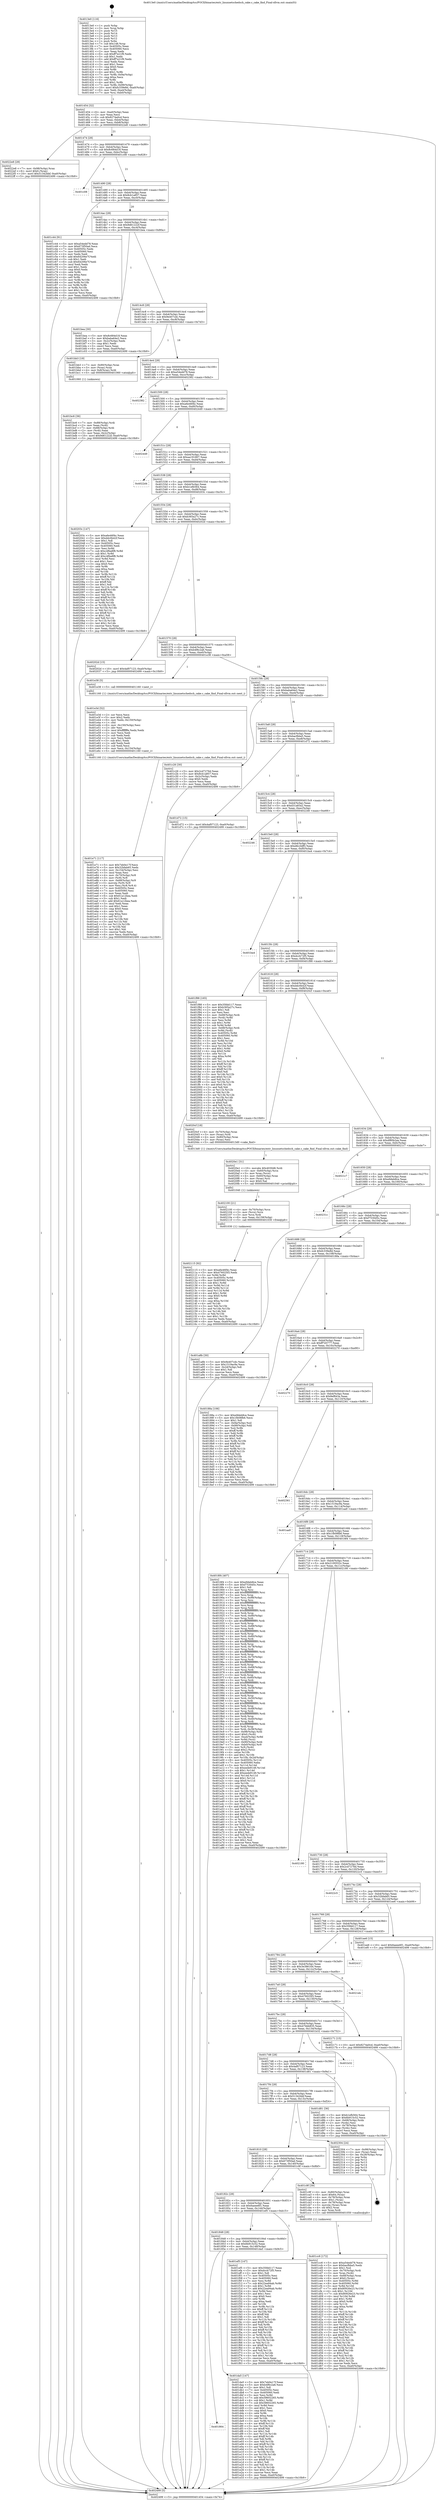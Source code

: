 digraph "0x4013e0" {
  label = "0x4013e0 (/mnt/c/Users/mathe/Desktop/tcc/POCII/binaries/extr_linuxnetschedsch_cake.c_cake_find_Final-ollvm.out::main(0))"
  labelloc = "t"
  node[shape=record]

  Entry [label="",width=0.3,height=0.3,shape=circle,fillcolor=black,style=filled]
  "0x401454" [label="{
     0x401454 [32]\l
     | [instrs]\l
     &nbsp;&nbsp;0x401454 \<+6\>: mov -0xa0(%rbp),%eax\l
     &nbsp;&nbsp;0x40145a \<+2\>: mov %eax,%ecx\l
     &nbsp;&nbsp;0x40145c \<+6\>: sub $0x8274a0cd,%ecx\l
     &nbsp;&nbsp;0x401462 \<+6\>: mov %eax,-0xb4(%rbp)\l
     &nbsp;&nbsp;0x401468 \<+6\>: mov %ecx,-0xb8(%rbp)\l
     &nbsp;&nbsp;0x40146e \<+6\>: je 00000000004022e8 \<main+0xf08\>\l
  }"]
  "0x4022e8" [label="{
     0x4022e8 [28]\l
     | [instrs]\l
     &nbsp;&nbsp;0x4022e8 \<+7\>: mov -0x98(%rbp),%rax\l
     &nbsp;&nbsp;0x4022ef \<+6\>: movl $0x0,(%rax)\l
     &nbsp;&nbsp;0x4022f5 \<+10\>: movl $0x51342bbf,-0xa0(%rbp)\l
     &nbsp;&nbsp;0x4022ff \<+5\>: jmp 0000000000402499 \<main+0x10b9\>\l
  }"]
  "0x401474" [label="{
     0x401474 [28]\l
     | [instrs]\l
     &nbsp;&nbsp;0x401474 \<+5\>: jmp 0000000000401479 \<main+0x99\>\l
     &nbsp;&nbsp;0x401479 \<+6\>: mov -0xb4(%rbp),%eax\l
     &nbsp;&nbsp;0x40147f \<+5\>: sub $0x8c684d18,%eax\l
     &nbsp;&nbsp;0x401484 \<+6\>: mov %eax,-0xbc(%rbp)\l
     &nbsp;&nbsp;0x40148a \<+6\>: je 0000000000401c08 \<main+0x828\>\l
  }"]
  Exit [label="",width=0.3,height=0.3,shape=circle,fillcolor=black,style=filled,peripheries=2]
  "0x401c08" [label="{
     0x401c08\l
  }", style=dashed]
  "0x401490" [label="{
     0x401490 [28]\l
     | [instrs]\l
     &nbsp;&nbsp;0x401490 \<+5\>: jmp 0000000000401495 \<main+0xb5\>\l
     &nbsp;&nbsp;0x401495 \<+6\>: mov -0xb4(%rbp),%eax\l
     &nbsp;&nbsp;0x40149b \<+5\>: sub $0x8cb1a857,%eax\l
     &nbsp;&nbsp;0x4014a0 \<+6\>: mov %eax,-0xc0(%rbp)\l
     &nbsp;&nbsp;0x4014a6 \<+6\>: je 0000000000401c44 \<main+0x864\>\l
  }"]
  "0x402115" [label="{
     0x402115 [92]\l
     | [instrs]\l
     &nbsp;&nbsp;0x402115 \<+5\>: mov $0xa6e46f4c,%eax\l
     &nbsp;&nbsp;0x40211a \<+5\>: mov $0x476025f3,%edx\l
     &nbsp;&nbsp;0x40211f \<+3\>: xor %r8d,%r8d\l
     &nbsp;&nbsp;0x402122 \<+8\>: mov 0x40505c,%r9d\l
     &nbsp;&nbsp;0x40212a \<+8\>: mov 0x405060,%r10d\l
     &nbsp;&nbsp;0x402132 \<+4\>: sub $0x1,%r8d\l
     &nbsp;&nbsp;0x402136 \<+3\>: mov %r9d,%r11d\l
     &nbsp;&nbsp;0x402139 \<+3\>: add %r8d,%r11d\l
     &nbsp;&nbsp;0x40213c \<+4\>: imul %r11d,%r9d\l
     &nbsp;&nbsp;0x402140 \<+4\>: and $0x1,%r9d\l
     &nbsp;&nbsp;0x402144 \<+4\>: cmp $0x0,%r9d\l
     &nbsp;&nbsp;0x402148 \<+3\>: sete %bl\l
     &nbsp;&nbsp;0x40214b \<+4\>: cmp $0xa,%r10d\l
     &nbsp;&nbsp;0x40214f \<+4\>: setl %r14b\l
     &nbsp;&nbsp;0x402153 \<+3\>: mov %bl,%r15b\l
     &nbsp;&nbsp;0x402156 \<+3\>: and %r14b,%r15b\l
     &nbsp;&nbsp;0x402159 \<+3\>: xor %r14b,%bl\l
     &nbsp;&nbsp;0x40215c \<+3\>: or %bl,%r15b\l
     &nbsp;&nbsp;0x40215f \<+4\>: test $0x1,%r15b\l
     &nbsp;&nbsp;0x402163 \<+3\>: cmovne %edx,%eax\l
     &nbsp;&nbsp;0x402166 \<+6\>: mov %eax,-0xa0(%rbp)\l
     &nbsp;&nbsp;0x40216c \<+5\>: jmp 0000000000402499 \<main+0x10b9\>\l
  }"]
  "0x401c44" [label="{
     0x401c44 [91]\l
     | [instrs]\l
     &nbsp;&nbsp;0x401c44 \<+5\>: mov $0xa54edd78,%eax\l
     &nbsp;&nbsp;0x401c49 \<+5\>: mov $0x673f50ad,%ecx\l
     &nbsp;&nbsp;0x401c4e \<+7\>: mov 0x40505c,%edx\l
     &nbsp;&nbsp;0x401c55 \<+7\>: mov 0x405060,%esi\l
     &nbsp;&nbsp;0x401c5c \<+2\>: mov %edx,%edi\l
     &nbsp;&nbsp;0x401c5e \<+6\>: add $0x64206e7f,%edi\l
     &nbsp;&nbsp;0x401c64 \<+3\>: sub $0x1,%edi\l
     &nbsp;&nbsp;0x401c67 \<+6\>: sub $0x64206e7f,%edi\l
     &nbsp;&nbsp;0x401c6d \<+3\>: imul %edi,%edx\l
     &nbsp;&nbsp;0x401c70 \<+3\>: and $0x1,%edx\l
     &nbsp;&nbsp;0x401c73 \<+3\>: cmp $0x0,%edx\l
     &nbsp;&nbsp;0x401c76 \<+4\>: sete %r8b\l
     &nbsp;&nbsp;0x401c7a \<+3\>: cmp $0xa,%esi\l
     &nbsp;&nbsp;0x401c7d \<+4\>: setl %r9b\l
     &nbsp;&nbsp;0x401c81 \<+3\>: mov %r8b,%r10b\l
     &nbsp;&nbsp;0x401c84 \<+3\>: and %r9b,%r10b\l
     &nbsp;&nbsp;0x401c87 \<+3\>: xor %r9b,%r8b\l
     &nbsp;&nbsp;0x401c8a \<+3\>: or %r8b,%r10b\l
     &nbsp;&nbsp;0x401c8d \<+4\>: test $0x1,%r10b\l
     &nbsp;&nbsp;0x401c91 \<+3\>: cmovne %ecx,%eax\l
     &nbsp;&nbsp;0x401c94 \<+6\>: mov %eax,-0xa0(%rbp)\l
     &nbsp;&nbsp;0x401c9a \<+5\>: jmp 0000000000402499 \<main+0x10b9\>\l
  }"]
  "0x4014ac" [label="{
     0x4014ac [28]\l
     | [instrs]\l
     &nbsp;&nbsp;0x4014ac \<+5\>: jmp 00000000004014b1 \<main+0xd1\>\l
     &nbsp;&nbsp;0x4014b1 \<+6\>: mov -0xb4(%rbp),%eax\l
     &nbsp;&nbsp;0x4014b7 \<+5\>: sub $0x9d61222f,%eax\l
     &nbsp;&nbsp;0x4014bc \<+6\>: mov %eax,-0xc4(%rbp)\l
     &nbsp;&nbsp;0x4014c2 \<+6\>: je 0000000000401bea \<main+0x80a\>\l
  }"]
  "0x402100" [label="{
     0x402100 [21]\l
     | [instrs]\l
     &nbsp;&nbsp;0x402100 \<+4\>: mov -0x70(%rbp),%rcx\l
     &nbsp;&nbsp;0x402104 \<+3\>: mov (%rcx),%rcx\l
     &nbsp;&nbsp;0x402107 \<+3\>: mov %rcx,%rdi\l
     &nbsp;&nbsp;0x40210a \<+6\>: mov %eax,-0x158(%rbp)\l
     &nbsp;&nbsp;0x402110 \<+5\>: call 0000000000401030 \<free@plt\>\l
     | [calls]\l
     &nbsp;&nbsp;0x401030 \{1\} (unknown)\l
  }"]
  "0x401bea" [label="{
     0x401bea [30]\l
     | [instrs]\l
     &nbsp;&nbsp;0x401bea \<+5\>: mov $0x8c684d18,%eax\l
     &nbsp;&nbsp;0x401bef \<+5\>: mov $0xbaba64e2,%ecx\l
     &nbsp;&nbsp;0x401bf4 \<+3\>: mov -0x2c(%rbp),%edx\l
     &nbsp;&nbsp;0x401bf7 \<+3\>: cmp $0x1,%edx\l
     &nbsp;&nbsp;0x401bfa \<+3\>: cmovl %ecx,%eax\l
     &nbsp;&nbsp;0x401bfd \<+6\>: mov %eax,-0xa0(%rbp)\l
     &nbsp;&nbsp;0x401c03 \<+5\>: jmp 0000000000402499 \<main+0x10b9\>\l
  }"]
  "0x4014c8" [label="{
     0x4014c8 [28]\l
     | [instrs]\l
     &nbsp;&nbsp;0x4014c8 \<+5\>: jmp 00000000004014cd \<main+0xed\>\l
     &nbsp;&nbsp;0x4014cd \<+6\>: mov -0xb4(%rbp),%eax\l
     &nbsp;&nbsp;0x4014d3 \<+5\>: sub $0x9e407cdc,%eax\l
     &nbsp;&nbsp;0x4014d8 \<+6\>: mov %eax,-0xc8(%rbp)\l
     &nbsp;&nbsp;0x4014de \<+6\>: je 0000000000401bb3 \<main+0x7d3\>\l
  }"]
  "0x4020e1" [label="{
     0x4020e1 [31]\l
     | [instrs]\l
     &nbsp;&nbsp;0x4020e1 \<+10\>: movabs $0x4030d6,%rdi\l
     &nbsp;&nbsp;0x4020eb \<+4\>: mov -0x60(%rbp),%rcx\l
     &nbsp;&nbsp;0x4020ef \<+3\>: mov %rax,(%rcx)\l
     &nbsp;&nbsp;0x4020f2 \<+4\>: mov -0x60(%rbp),%rax\l
     &nbsp;&nbsp;0x4020f6 \<+3\>: mov (%rax),%rsi\l
     &nbsp;&nbsp;0x4020f9 \<+2\>: mov $0x0,%al\l
     &nbsp;&nbsp;0x4020fb \<+5\>: call 0000000000401040 \<printf@plt\>\l
     | [calls]\l
     &nbsp;&nbsp;0x401040 \{1\} (unknown)\l
  }"]
  "0x401bb3" [label="{
     0x401bb3 [19]\l
     | [instrs]\l
     &nbsp;&nbsp;0x401bb3 \<+7\>: mov -0x90(%rbp),%rax\l
     &nbsp;&nbsp;0x401bba \<+3\>: mov (%rax),%rax\l
     &nbsp;&nbsp;0x401bbd \<+4\>: mov 0x8(%rax),%rdi\l
     &nbsp;&nbsp;0x401bc1 \<+5\>: call 0000000000401060 \<atoi@plt\>\l
     | [calls]\l
     &nbsp;&nbsp;0x401060 \{1\} (unknown)\l
  }"]
  "0x4014e4" [label="{
     0x4014e4 [28]\l
     | [instrs]\l
     &nbsp;&nbsp;0x4014e4 \<+5\>: jmp 00000000004014e9 \<main+0x109\>\l
     &nbsp;&nbsp;0x4014e9 \<+6\>: mov -0xb4(%rbp),%eax\l
     &nbsp;&nbsp;0x4014ef \<+5\>: sub $0xa54edd78,%eax\l
     &nbsp;&nbsp;0x4014f4 \<+6\>: mov %eax,-0xcc(%rbp)\l
     &nbsp;&nbsp;0x4014fa \<+6\>: je 0000000000402382 \<main+0xfa2\>\l
  }"]
  "0x401e71" [label="{
     0x401e71 [117]\l
     | [instrs]\l
     &nbsp;&nbsp;0x401e71 \<+5\>: mov $0x7eb0e17f,%ecx\l
     &nbsp;&nbsp;0x401e76 \<+5\>: mov $0x32bfab65,%edx\l
     &nbsp;&nbsp;0x401e7b \<+6\>: mov -0x154(%rbp),%esi\l
     &nbsp;&nbsp;0x401e81 \<+3\>: imul %eax,%esi\l
     &nbsp;&nbsp;0x401e84 \<+4\>: mov -0x70(%rbp),%r8\l
     &nbsp;&nbsp;0x401e88 \<+3\>: mov (%r8),%r8\l
     &nbsp;&nbsp;0x401e8b \<+4\>: mov -0x68(%rbp),%r9\l
     &nbsp;&nbsp;0x401e8f \<+3\>: movslq (%r9),%r9\l
     &nbsp;&nbsp;0x401e92 \<+4\>: mov %esi,(%r8,%r9,4)\l
     &nbsp;&nbsp;0x401e96 \<+7\>: mov 0x40505c,%eax\l
     &nbsp;&nbsp;0x401e9d \<+7\>: mov 0x405060,%esi\l
     &nbsp;&nbsp;0x401ea4 \<+2\>: mov %eax,%edi\l
     &nbsp;&nbsp;0x401ea6 \<+6\>: sub $0x61a12bea,%edi\l
     &nbsp;&nbsp;0x401eac \<+3\>: sub $0x1,%edi\l
     &nbsp;&nbsp;0x401eaf \<+6\>: add $0x61a12bea,%edi\l
     &nbsp;&nbsp;0x401eb5 \<+3\>: imul %edi,%eax\l
     &nbsp;&nbsp;0x401eb8 \<+3\>: and $0x1,%eax\l
     &nbsp;&nbsp;0x401ebb \<+3\>: cmp $0x0,%eax\l
     &nbsp;&nbsp;0x401ebe \<+4\>: sete %r10b\l
     &nbsp;&nbsp;0x401ec2 \<+3\>: cmp $0xa,%esi\l
     &nbsp;&nbsp;0x401ec5 \<+4\>: setl %r11b\l
     &nbsp;&nbsp;0x401ec9 \<+3\>: mov %r10b,%bl\l
     &nbsp;&nbsp;0x401ecc \<+3\>: and %r11b,%bl\l
     &nbsp;&nbsp;0x401ecf \<+3\>: xor %r11b,%r10b\l
     &nbsp;&nbsp;0x401ed2 \<+3\>: or %r10b,%bl\l
     &nbsp;&nbsp;0x401ed5 \<+3\>: test $0x1,%bl\l
     &nbsp;&nbsp;0x401ed8 \<+3\>: cmovne %edx,%ecx\l
     &nbsp;&nbsp;0x401edb \<+6\>: mov %ecx,-0xa0(%rbp)\l
     &nbsp;&nbsp;0x401ee1 \<+5\>: jmp 0000000000402499 \<main+0x10b9\>\l
  }"]
  "0x402382" [label="{
     0x402382\l
  }", style=dashed]
  "0x401500" [label="{
     0x401500 [28]\l
     | [instrs]\l
     &nbsp;&nbsp;0x401500 \<+5\>: jmp 0000000000401505 \<main+0x125\>\l
     &nbsp;&nbsp;0x401505 \<+6\>: mov -0xb4(%rbp),%eax\l
     &nbsp;&nbsp;0x40150b \<+5\>: sub $0xa6e46f4c,%eax\l
     &nbsp;&nbsp;0x401510 \<+6\>: mov %eax,-0xd0(%rbp)\l
     &nbsp;&nbsp;0x401516 \<+6\>: je 0000000000402449 \<main+0x1069\>\l
  }"]
  "0x401e3d" [label="{
     0x401e3d [52]\l
     | [instrs]\l
     &nbsp;&nbsp;0x401e3d \<+2\>: xor %ecx,%ecx\l
     &nbsp;&nbsp;0x401e3f \<+5\>: mov $0x2,%edx\l
     &nbsp;&nbsp;0x401e44 \<+6\>: mov %edx,-0x150(%rbp)\l
     &nbsp;&nbsp;0x401e4a \<+1\>: cltd\l
     &nbsp;&nbsp;0x401e4b \<+6\>: mov -0x150(%rbp),%esi\l
     &nbsp;&nbsp;0x401e51 \<+2\>: idiv %esi\l
     &nbsp;&nbsp;0x401e53 \<+6\>: imul $0xfffffffe,%edx,%edx\l
     &nbsp;&nbsp;0x401e59 \<+2\>: mov %ecx,%edi\l
     &nbsp;&nbsp;0x401e5b \<+2\>: sub %edx,%edi\l
     &nbsp;&nbsp;0x401e5d \<+2\>: mov %ecx,%edx\l
     &nbsp;&nbsp;0x401e5f \<+3\>: sub $0x1,%edx\l
     &nbsp;&nbsp;0x401e62 \<+2\>: add %edx,%edi\l
     &nbsp;&nbsp;0x401e64 \<+2\>: sub %edi,%ecx\l
     &nbsp;&nbsp;0x401e66 \<+6\>: mov %ecx,-0x154(%rbp)\l
     &nbsp;&nbsp;0x401e6c \<+5\>: call 0000000000401160 \<next_i\>\l
     | [calls]\l
     &nbsp;&nbsp;0x401160 \{1\} (/mnt/c/Users/mathe/Desktop/tcc/POCII/binaries/extr_linuxnetschedsch_cake.c_cake_find_Final-ollvm.out::next_i)\l
  }"]
  "0x402449" [label="{
     0x402449\l
  }", style=dashed]
  "0x40151c" [label="{
     0x40151c [28]\l
     | [instrs]\l
     &nbsp;&nbsp;0x40151c \<+5\>: jmp 0000000000401521 \<main+0x141\>\l
     &nbsp;&nbsp;0x401521 \<+6\>: mov -0xb4(%rbp),%eax\l
     &nbsp;&nbsp;0x401527 \<+5\>: sub $0xaa191807,%eax\l
     &nbsp;&nbsp;0x40152c \<+6\>: mov %eax,-0xd4(%rbp)\l
     &nbsp;&nbsp;0x401532 \<+6\>: je 00000000004022d4 \<main+0xef4\>\l
  }"]
  "0x401864" [label="{
     0x401864\l
  }", style=dashed]
  "0x4022d4" [label="{
     0x4022d4\l
  }", style=dashed]
  "0x401538" [label="{
     0x401538 [28]\l
     | [instrs]\l
     &nbsp;&nbsp;0x401538 \<+5\>: jmp 000000000040153d \<main+0x15d\>\l
     &nbsp;&nbsp;0x40153d \<+6\>: mov -0xb4(%rbp),%eax\l
     &nbsp;&nbsp;0x401543 \<+5\>: sub $0xb1efb564,%eax\l
     &nbsp;&nbsp;0x401548 \<+6\>: mov %eax,-0xd8(%rbp)\l
     &nbsp;&nbsp;0x40154e \<+6\>: je 000000000040203c \<main+0xc5c\>\l
  }"]
  "0x401da5" [label="{
     0x401da5 [147]\l
     | [instrs]\l
     &nbsp;&nbsp;0x401da5 \<+5\>: mov $0x7eb0e17f,%eax\l
     &nbsp;&nbsp;0x401daa \<+5\>: mov $0xb4f6c2a6,%ecx\l
     &nbsp;&nbsp;0x401daf \<+2\>: mov $0x1,%dl\l
     &nbsp;&nbsp;0x401db1 \<+7\>: mov 0x40505c,%esi\l
     &nbsp;&nbsp;0x401db8 \<+7\>: mov 0x405060,%edi\l
     &nbsp;&nbsp;0x401dbf \<+3\>: mov %esi,%r8d\l
     &nbsp;&nbsp;0x401dc2 \<+7\>: add $0x58602265,%r8d\l
     &nbsp;&nbsp;0x401dc9 \<+4\>: sub $0x1,%r8d\l
     &nbsp;&nbsp;0x401dcd \<+7\>: sub $0x58602265,%r8d\l
     &nbsp;&nbsp;0x401dd4 \<+4\>: imul %r8d,%esi\l
     &nbsp;&nbsp;0x401dd8 \<+3\>: and $0x1,%esi\l
     &nbsp;&nbsp;0x401ddb \<+3\>: cmp $0x0,%esi\l
     &nbsp;&nbsp;0x401dde \<+4\>: sete %r9b\l
     &nbsp;&nbsp;0x401de2 \<+3\>: cmp $0xa,%edi\l
     &nbsp;&nbsp;0x401de5 \<+4\>: setl %r10b\l
     &nbsp;&nbsp;0x401de9 \<+3\>: mov %r9b,%r11b\l
     &nbsp;&nbsp;0x401dec \<+4\>: xor $0xff,%r11b\l
     &nbsp;&nbsp;0x401df0 \<+3\>: mov %r10b,%bl\l
     &nbsp;&nbsp;0x401df3 \<+3\>: xor $0xff,%bl\l
     &nbsp;&nbsp;0x401df6 \<+3\>: xor $0x1,%dl\l
     &nbsp;&nbsp;0x401df9 \<+3\>: mov %r11b,%r14b\l
     &nbsp;&nbsp;0x401dfc \<+4\>: and $0xff,%r14b\l
     &nbsp;&nbsp;0x401e00 \<+3\>: and %dl,%r9b\l
     &nbsp;&nbsp;0x401e03 \<+3\>: mov %bl,%r15b\l
     &nbsp;&nbsp;0x401e06 \<+4\>: and $0xff,%r15b\l
     &nbsp;&nbsp;0x401e0a \<+3\>: and %dl,%r10b\l
     &nbsp;&nbsp;0x401e0d \<+3\>: or %r9b,%r14b\l
     &nbsp;&nbsp;0x401e10 \<+3\>: or %r10b,%r15b\l
     &nbsp;&nbsp;0x401e13 \<+3\>: xor %r15b,%r14b\l
     &nbsp;&nbsp;0x401e16 \<+3\>: or %bl,%r11b\l
     &nbsp;&nbsp;0x401e19 \<+4\>: xor $0xff,%r11b\l
     &nbsp;&nbsp;0x401e1d \<+3\>: or $0x1,%dl\l
     &nbsp;&nbsp;0x401e20 \<+3\>: and %dl,%r11b\l
     &nbsp;&nbsp;0x401e23 \<+3\>: or %r11b,%r14b\l
     &nbsp;&nbsp;0x401e26 \<+4\>: test $0x1,%r14b\l
     &nbsp;&nbsp;0x401e2a \<+3\>: cmovne %ecx,%eax\l
     &nbsp;&nbsp;0x401e2d \<+6\>: mov %eax,-0xa0(%rbp)\l
     &nbsp;&nbsp;0x401e33 \<+5\>: jmp 0000000000402499 \<main+0x10b9\>\l
  }"]
  "0x40203c" [label="{
     0x40203c [147]\l
     | [instrs]\l
     &nbsp;&nbsp;0x40203c \<+5\>: mov $0xa6e46f4c,%eax\l
     &nbsp;&nbsp;0x402041 \<+5\>: mov $0xddc0b42f,%ecx\l
     &nbsp;&nbsp;0x402046 \<+2\>: mov $0x1,%dl\l
     &nbsp;&nbsp;0x402048 \<+7\>: mov 0x40505c,%esi\l
     &nbsp;&nbsp;0x40204f \<+7\>: mov 0x405060,%edi\l
     &nbsp;&nbsp;0x402056 \<+3\>: mov %esi,%r8d\l
     &nbsp;&nbsp;0x402059 \<+7\>: sub $0xc4fba8f8,%r8d\l
     &nbsp;&nbsp;0x402060 \<+4\>: sub $0x1,%r8d\l
     &nbsp;&nbsp;0x402064 \<+7\>: add $0xc4fba8f8,%r8d\l
     &nbsp;&nbsp;0x40206b \<+4\>: imul %r8d,%esi\l
     &nbsp;&nbsp;0x40206f \<+3\>: and $0x1,%esi\l
     &nbsp;&nbsp;0x402072 \<+3\>: cmp $0x0,%esi\l
     &nbsp;&nbsp;0x402075 \<+4\>: sete %r9b\l
     &nbsp;&nbsp;0x402079 \<+3\>: cmp $0xa,%edi\l
     &nbsp;&nbsp;0x40207c \<+4\>: setl %r10b\l
     &nbsp;&nbsp;0x402080 \<+3\>: mov %r9b,%r11b\l
     &nbsp;&nbsp;0x402083 \<+4\>: xor $0xff,%r11b\l
     &nbsp;&nbsp;0x402087 \<+3\>: mov %r10b,%bl\l
     &nbsp;&nbsp;0x40208a \<+3\>: xor $0xff,%bl\l
     &nbsp;&nbsp;0x40208d \<+3\>: xor $0x1,%dl\l
     &nbsp;&nbsp;0x402090 \<+3\>: mov %r11b,%r14b\l
     &nbsp;&nbsp;0x402093 \<+4\>: and $0xff,%r14b\l
     &nbsp;&nbsp;0x402097 \<+3\>: and %dl,%r9b\l
     &nbsp;&nbsp;0x40209a \<+3\>: mov %bl,%r15b\l
     &nbsp;&nbsp;0x40209d \<+4\>: and $0xff,%r15b\l
     &nbsp;&nbsp;0x4020a1 \<+3\>: and %dl,%r10b\l
     &nbsp;&nbsp;0x4020a4 \<+3\>: or %r9b,%r14b\l
     &nbsp;&nbsp;0x4020a7 \<+3\>: or %r10b,%r15b\l
     &nbsp;&nbsp;0x4020aa \<+3\>: xor %r15b,%r14b\l
     &nbsp;&nbsp;0x4020ad \<+3\>: or %bl,%r11b\l
     &nbsp;&nbsp;0x4020b0 \<+4\>: xor $0xff,%r11b\l
     &nbsp;&nbsp;0x4020b4 \<+3\>: or $0x1,%dl\l
     &nbsp;&nbsp;0x4020b7 \<+3\>: and %dl,%r11b\l
     &nbsp;&nbsp;0x4020ba \<+3\>: or %r11b,%r14b\l
     &nbsp;&nbsp;0x4020bd \<+4\>: test $0x1,%r14b\l
     &nbsp;&nbsp;0x4020c1 \<+3\>: cmovne %ecx,%eax\l
     &nbsp;&nbsp;0x4020c4 \<+6\>: mov %eax,-0xa0(%rbp)\l
     &nbsp;&nbsp;0x4020ca \<+5\>: jmp 0000000000402499 \<main+0x10b9\>\l
  }"]
  "0x401554" [label="{
     0x401554 [28]\l
     | [instrs]\l
     &nbsp;&nbsp;0x401554 \<+5\>: jmp 0000000000401559 \<main+0x179\>\l
     &nbsp;&nbsp;0x401559 \<+6\>: mov -0xb4(%rbp),%eax\l
     &nbsp;&nbsp;0x40155f \<+5\>: sub $0xb365a27c,%eax\l
     &nbsp;&nbsp;0x401564 \<+6\>: mov %eax,-0xdc(%rbp)\l
     &nbsp;&nbsp;0x40156a \<+6\>: je 000000000040202d \<main+0xc4d\>\l
  }"]
  "0x401848" [label="{
     0x401848 [28]\l
     | [instrs]\l
     &nbsp;&nbsp;0x401848 \<+5\>: jmp 000000000040184d \<main+0x46d\>\l
     &nbsp;&nbsp;0x40184d \<+6\>: mov -0xb4(%rbp),%eax\l
     &nbsp;&nbsp;0x401853 \<+5\>: sub $0x6b915c52,%eax\l
     &nbsp;&nbsp;0x401858 \<+6\>: mov %eax,-0x148(%rbp)\l
     &nbsp;&nbsp;0x40185e \<+6\>: je 0000000000401da5 \<main+0x9c5\>\l
  }"]
  "0x40202d" [label="{
     0x40202d [15]\l
     | [instrs]\l
     &nbsp;&nbsp;0x40202d \<+10\>: movl $0x4af07123,-0xa0(%rbp)\l
     &nbsp;&nbsp;0x402037 \<+5\>: jmp 0000000000402499 \<main+0x10b9\>\l
  }"]
  "0x401570" [label="{
     0x401570 [28]\l
     | [instrs]\l
     &nbsp;&nbsp;0x401570 \<+5\>: jmp 0000000000401575 \<main+0x195\>\l
     &nbsp;&nbsp;0x401575 \<+6\>: mov -0xb4(%rbp),%eax\l
     &nbsp;&nbsp;0x40157b \<+5\>: sub $0xb4f6c2a6,%eax\l
     &nbsp;&nbsp;0x401580 \<+6\>: mov %eax,-0xe0(%rbp)\l
     &nbsp;&nbsp;0x401586 \<+6\>: je 0000000000401e38 \<main+0xa58\>\l
  }"]
  "0x401ef5" [label="{
     0x401ef5 [147]\l
     | [instrs]\l
     &nbsp;&nbsp;0x401ef5 \<+5\>: mov $0x35fdd117,%eax\l
     &nbsp;&nbsp;0x401efa \<+5\>: mov $0xdccb72f5,%ecx\l
     &nbsp;&nbsp;0x401eff \<+2\>: mov $0x1,%dl\l
     &nbsp;&nbsp;0x401f01 \<+7\>: mov 0x40505c,%esi\l
     &nbsp;&nbsp;0x401f08 \<+7\>: mov 0x405060,%edi\l
     &nbsp;&nbsp;0x401f0f \<+3\>: mov %esi,%r8d\l
     &nbsp;&nbsp;0x401f12 \<+7\>: sub $0x22ea94ab,%r8d\l
     &nbsp;&nbsp;0x401f19 \<+4\>: sub $0x1,%r8d\l
     &nbsp;&nbsp;0x401f1d \<+7\>: add $0x22ea94ab,%r8d\l
     &nbsp;&nbsp;0x401f24 \<+4\>: imul %r8d,%esi\l
     &nbsp;&nbsp;0x401f28 \<+3\>: and $0x1,%esi\l
     &nbsp;&nbsp;0x401f2b \<+3\>: cmp $0x0,%esi\l
     &nbsp;&nbsp;0x401f2e \<+4\>: sete %r9b\l
     &nbsp;&nbsp;0x401f32 \<+3\>: cmp $0xa,%edi\l
     &nbsp;&nbsp;0x401f35 \<+4\>: setl %r10b\l
     &nbsp;&nbsp;0x401f39 \<+3\>: mov %r9b,%r11b\l
     &nbsp;&nbsp;0x401f3c \<+4\>: xor $0xff,%r11b\l
     &nbsp;&nbsp;0x401f40 \<+3\>: mov %r10b,%bl\l
     &nbsp;&nbsp;0x401f43 \<+3\>: xor $0xff,%bl\l
     &nbsp;&nbsp;0x401f46 \<+3\>: xor $0x1,%dl\l
     &nbsp;&nbsp;0x401f49 \<+3\>: mov %r11b,%r14b\l
     &nbsp;&nbsp;0x401f4c \<+4\>: and $0xff,%r14b\l
     &nbsp;&nbsp;0x401f50 \<+3\>: and %dl,%r9b\l
     &nbsp;&nbsp;0x401f53 \<+3\>: mov %bl,%r15b\l
     &nbsp;&nbsp;0x401f56 \<+4\>: and $0xff,%r15b\l
     &nbsp;&nbsp;0x401f5a \<+3\>: and %dl,%r10b\l
     &nbsp;&nbsp;0x401f5d \<+3\>: or %r9b,%r14b\l
     &nbsp;&nbsp;0x401f60 \<+3\>: or %r10b,%r15b\l
     &nbsp;&nbsp;0x401f63 \<+3\>: xor %r15b,%r14b\l
     &nbsp;&nbsp;0x401f66 \<+3\>: or %bl,%r11b\l
     &nbsp;&nbsp;0x401f69 \<+4\>: xor $0xff,%r11b\l
     &nbsp;&nbsp;0x401f6d \<+3\>: or $0x1,%dl\l
     &nbsp;&nbsp;0x401f70 \<+3\>: and %dl,%r11b\l
     &nbsp;&nbsp;0x401f73 \<+3\>: or %r11b,%r14b\l
     &nbsp;&nbsp;0x401f76 \<+4\>: test $0x1,%r14b\l
     &nbsp;&nbsp;0x401f7a \<+3\>: cmovne %ecx,%eax\l
     &nbsp;&nbsp;0x401f7d \<+6\>: mov %eax,-0xa0(%rbp)\l
     &nbsp;&nbsp;0x401f83 \<+5\>: jmp 0000000000402499 \<main+0x10b9\>\l
  }"]
  "0x401e38" [label="{
     0x401e38 [5]\l
     | [instrs]\l
     &nbsp;&nbsp;0x401e38 \<+5\>: call 0000000000401160 \<next_i\>\l
     | [calls]\l
     &nbsp;&nbsp;0x401160 \{1\} (/mnt/c/Users/mathe/Desktop/tcc/POCII/binaries/extr_linuxnetschedsch_cake.c_cake_find_Final-ollvm.out::next_i)\l
  }"]
  "0x40158c" [label="{
     0x40158c [28]\l
     | [instrs]\l
     &nbsp;&nbsp;0x40158c \<+5\>: jmp 0000000000401591 \<main+0x1b1\>\l
     &nbsp;&nbsp;0x401591 \<+6\>: mov -0xb4(%rbp),%eax\l
     &nbsp;&nbsp;0x401597 \<+5\>: sub $0xbaba64e2,%eax\l
     &nbsp;&nbsp;0x40159c \<+6\>: mov %eax,-0xe4(%rbp)\l
     &nbsp;&nbsp;0x4015a2 \<+6\>: je 0000000000401c26 \<main+0x846\>\l
  }"]
  "0x401cc6" [label="{
     0x401cc6 [172]\l
     | [instrs]\l
     &nbsp;&nbsp;0x401cc6 \<+5\>: mov $0xa54edd78,%ecx\l
     &nbsp;&nbsp;0x401ccb \<+5\>: mov $0xbacfbba5,%edx\l
     &nbsp;&nbsp;0x401cd0 \<+3\>: mov $0x1,%sil\l
     &nbsp;&nbsp;0x401cd3 \<+4\>: mov -0x70(%rbp),%rdi\l
     &nbsp;&nbsp;0x401cd7 \<+3\>: mov %rax,(%rdi)\l
     &nbsp;&nbsp;0x401cda \<+4\>: mov -0x68(%rbp),%rax\l
     &nbsp;&nbsp;0x401cde \<+6\>: movl $0x0,(%rax)\l
     &nbsp;&nbsp;0x401ce4 \<+8\>: mov 0x40505c,%r8d\l
     &nbsp;&nbsp;0x401cec \<+8\>: mov 0x405060,%r9d\l
     &nbsp;&nbsp;0x401cf4 \<+3\>: mov %r8d,%r10d\l
     &nbsp;&nbsp;0x401cf7 \<+7\>: add $0x80926e23,%r10d\l
     &nbsp;&nbsp;0x401cfe \<+4\>: sub $0x1,%r10d\l
     &nbsp;&nbsp;0x401d02 \<+7\>: sub $0x80926e23,%r10d\l
     &nbsp;&nbsp;0x401d09 \<+4\>: imul %r10d,%r8d\l
     &nbsp;&nbsp;0x401d0d \<+4\>: and $0x1,%r8d\l
     &nbsp;&nbsp;0x401d11 \<+4\>: cmp $0x0,%r8d\l
     &nbsp;&nbsp;0x401d15 \<+4\>: sete %r11b\l
     &nbsp;&nbsp;0x401d19 \<+4\>: cmp $0xa,%r9d\l
     &nbsp;&nbsp;0x401d1d \<+3\>: setl %bl\l
     &nbsp;&nbsp;0x401d20 \<+3\>: mov %r11b,%r14b\l
     &nbsp;&nbsp;0x401d23 \<+4\>: xor $0xff,%r14b\l
     &nbsp;&nbsp;0x401d27 \<+3\>: mov %bl,%r15b\l
     &nbsp;&nbsp;0x401d2a \<+4\>: xor $0xff,%r15b\l
     &nbsp;&nbsp;0x401d2e \<+4\>: xor $0x1,%sil\l
     &nbsp;&nbsp;0x401d32 \<+3\>: mov %r14b,%r12b\l
     &nbsp;&nbsp;0x401d35 \<+4\>: and $0xff,%r12b\l
     &nbsp;&nbsp;0x401d39 \<+3\>: and %sil,%r11b\l
     &nbsp;&nbsp;0x401d3c \<+3\>: mov %r15b,%r13b\l
     &nbsp;&nbsp;0x401d3f \<+4\>: and $0xff,%r13b\l
     &nbsp;&nbsp;0x401d43 \<+3\>: and %sil,%bl\l
     &nbsp;&nbsp;0x401d46 \<+3\>: or %r11b,%r12b\l
     &nbsp;&nbsp;0x401d49 \<+3\>: or %bl,%r13b\l
     &nbsp;&nbsp;0x401d4c \<+3\>: xor %r13b,%r12b\l
     &nbsp;&nbsp;0x401d4f \<+3\>: or %r15b,%r14b\l
     &nbsp;&nbsp;0x401d52 \<+4\>: xor $0xff,%r14b\l
     &nbsp;&nbsp;0x401d56 \<+4\>: or $0x1,%sil\l
     &nbsp;&nbsp;0x401d5a \<+3\>: and %sil,%r14b\l
     &nbsp;&nbsp;0x401d5d \<+3\>: or %r14b,%r12b\l
     &nbsp;&nbsp;0x401d60 \<+4\>: test $0x1,%r12b\l
     &nbsp;&nbsp;0x401d64 \<+3\>: cmovne %edx,%ecx\l
     &nbsp;&nbsp;0x401d67 \<+6\>: mov %ecx,-0xa0(%rbp)\l
     &nbsp;&nbsp;0x401d6d \<+5\>: jmp 0000000000402499 \<main+0x10b9\>\l
  }"]
  "0x401c26" [label="{
     0x401c26 [30]\l
     | [instrs]\l
     &nbsp;&nbsp;0x401c26 \<+5\>: mov $0x2cd7276d,%eax\l
     &nbsp;&nbsp;0x401c2b \<+5\>: mov $0x8cb1a857,%ecx\l
     &nbsp;&nbsp;0x401c30 \<+3\>: mov -0x2c(%rbp),%edx\l
     &nbsp;&nbsp;0x401c33 \<+3\>: cmp $0x0,%edx\l
     &nbsp;&nbsp;0x401c36 \<+3\>: cmove %ecx,%eax\l
     &nbsp;&nbsp;0x401c39 \<+6\>: mov %eax,-0xa0(%rbp)\l
     &nbsp;&nbsp;0x401c3f \<+5\>: jmp 0000000000402499 \<main+0x10b9\>\l
  }"]
  "0x4015a8" [label="{
     0x4015a8 [28]\l
     | [instrs]\l
     &nbsp;&nbsp;0x4015a8 \<+5\>: jmp 00000000004015ad \<main+0x1cd\>\l
     &nbsp;&nbsp;0x4015ad \<+6\>: mov -0xb4(%rbp),%eax\l
     &nbsp;&nbsp;0x4015b3 \<+5\>: sub $0xbacfbba5,%eax\l
     &nbsp;&nbsp;0x4015b8 \<+6\>: mov %eax,-0xe8(%rbp)\l
     &nbsp;&nbsp;0x4015be \<+6\>: je 0000000000401d72 \<main+0x992\>\l
  }"]
  "0x40182c" [label="{
     0x40182c [28]\l
     | [instrs]\l
     &nbsp;&nbsp;0x40182c \<+5\>: jmp 0000000000401831 \<main+0x451\>\l
     &nbsp;&nbsp;0x401831 \<+6\>: mov -0xb4(%rbp),%eax\l
     &nbsp;&nbsp;0x401837 \<+5\>: sub $0x6aeee6f1,%eax\l
     &nbsp;&nbsp;0x40183c \<+6\>: mov %eax,-0x144(%rbp)\l
     &nbsp;&nbsp;0x401842 \<+6\>: je 0000000000401ef5 \<main+0xb15\>\l
  }"]
  "0x401d72" [label="{
     0x401d72 [15]\l
     | [instrs]\l
     &nbsp;&nbsp;0x401d72 \<+10\>: movl $0x4af07123,-0xa0(%rbp)\l
     &nbsp;&nbsp;0x401d7c \<+5\>: jmp 0000000000402499 \<main+0x10b9\>\l
  }"]
  "0x4015c4" [label="{
     0x4015c4 [28]\l
     | [instrs]\l
     &nbsp;&nbsp;0x4015c4 \<+5\>: jmp 00000000004015c9 \<main+0x1e9\>\l
     &nbsp;&nbsp;0x4015c9 \<+6\>: mov -0xb4(%rbp),%eax\l
     &nbsp;&nbsp;0x4015cf \<+5\>: sub $0xd31a83a2,%eax\l
     &nbsp;&nbsp;0x4015d4 \<+6\>: mov %eax,-0xec(%rbp)\l
     &nbsp;&nbsp;0x4015da \<+6\>: je 0000000000402246 \<main+0xe66\>\l
  }"]
  "0x401c9f" [label="{
     0x401c9f [39]\l
     | [instrs]\l
     &nbsp;&nbsp;0x401c9f \<+4\>: mov -0x80(%rbp),%rax\l
     &nbsp;&nbsp;0x401ca3 \<+6\>: movl $0x64,(%rax)\l
     &nbsp;&nbsp;0x401ca9 \<+4\>: mov -0x78(%rbp),%rax\l
     &nbsp;&nbsp;0x401cad \<+6\>: movl $0x1,(%rax)\l
     &nbsp;&nbsp;0x401cb3 \<+4\>: mov -0x78(%rbp),%rax\l
     &nbsp;&nbsp;0x401cb7 \<+3\>: movslq (%rax),%rax\l
     &nbsp;&nbsp;0x401cba \<+4\>: shl $0x2,%rax\l
     &nbsp;&nbsp;0x401cbe \<+3\>: mov %rax,%rdi\l
     &nbsp;&nbsp;0x401cc1 \<+5\>: call 0000000000401050 \<malloc@plt\>\l
     | [calls]\l
     &nbsp;&nbsp;0x401050 \{1\} (unknown)\l
  }"]
  "0x402246" [label="{
     0x402246\l
  }", style=dashed]
  "0x4015e0" [label="{
     0x4015e0 [28]\l
     | [instrs]\l
     &nbsp;&nbsp;0x4015e0 \<+5\>: jmp 00000000004015e5 \<main+0x205\>\l
     &nbsp;&nbsp;0x4015e5 \<+6\>: mov -0xb4(%rbp),%eax\l
     &nbsp;&nbsp;0x4015eb \<+5\>: sub $0xd6c2bff3,%eax\l
     &nbsp;&nbsp;0x4015f0 \<+6\>: mov %eax,-0xf0(%rbp)\l
     &nbsp;&nbsp;0x4015f6 \<+6\>: je 0000000000401ba4 \<main+0x7c4\>\l
  }"]
  "0x401810" [label="{
     0x401810 [28]\l
     | [instrs]\l
     &nbsp;&nbsp;0x401810 \<+5\>: jmp 0000000000401815 \<main+0x435\>\l
     &nbsp;&nbsp;0x401815 \<+6\>: mov -0xb4(%rbp),%eax\l
     &nbsp;&nbsp;0x40181b \<+5\>: sub $0x673f50ad,%eax\l
     &nbsp;&nbsp;0x401820 \<+6\>: mov %eax,-0x140(%rbp)\l
     &nbsp;&nbsp;0x401826 \<+6\>: je 0000000000401c9f \<main+0x8bf\>\l
  }"]
  "0x401ba4" [label="{
     0x401ba4\l
  }", style=dashed]
  "0x4015fc" [label="{
     0x4015fc [28]\l
     | [instrs]\l
     &nbsp;&nbsp;0x4015fc \<+5\>: jmp 0000000000401601 \<main+0x221\>\l
     &nbsp;&nbsp;0x401601 \<+6\>: mov -0xb4(%rbp),%eax\l
     &nbsp;&nbsp;0x401607 \<+5\>: sub $0xdccb72f5,%eax\l
     &nbsp;&nbsp;0x40160c \<+6\>: mov %eax,-0xf4(%rbp)\l
     &nbsp;&nbsp;0x401612 \<+6\>: je 0000000000401f88 \<main+0xba8\>\l
  }"]
  "0x402304" [label="{
     0x402304 [24]\l
     | [instrs]\l
     &nbsp;&nbsp;0x402304 \<+7\>: mov -0x98(%rbp),%rax\l
     &nbsp;&nbsp;0x40230b \<+2\>: mov (%rax),%eax\l
     &nbsp;&nbsp;0x40230d \<+4\>: lea -0x28(%rbp),%rsp\l
     &nbsp;&nbsp;0x402311 \<+1\>: pop %rbx\l
     &nbsp;&nbsp;0x402312 \<+2\>: pop %r12\l
     &nbsp;&nbsp;0x402314 \<+2\>: pop %r13\l
     &nbsp;&nbsp;0x402316 \<+2\>: pop %r14\l
     &nbsp;&nbsp;0x402318 \<+2\>: pop %r15\l
     &nbsp;&nbsp;0x40231a \<+1\>: pop %rbp\l
     &nbsp;&nbsp;0x40231b \<+1\>: ret\l
  }"]
  "0x401f88" [label="{
     0x401f88 [165]\l
     | [instrs]\l
     &nbsp;&nbsp;0x401f88 \<+5\>: mov $0x35fdd117,%eax\l
     &nbsp;&nbsp;0x401f8d \<+5\>: mov $0xb365a27c,%ecx\l
     &nbsp;&nbsp;0x401f92 \<+2\>: mov $0x1,%dl\l
     &nbsp;&nbsp;0x401f94 \<+2\>: xor %esi,%esi\l
     &nbsp;&nbsp;0x401f96 \<+4\>: mov -0x68(%rbp),%rdi\l
     &nbsp;&nbsp;0x401f9a \<+3\>: mov (%rdi),%r8d\l
     &nbsp;&nbsp;0x401f9d \<+3\>: mov %esi,%r9d\l
     &nbsp;&nbsp;0x401fa0 \<+4\>: sub $0x1,%r9d\l
     &nbsp;&nbsp;0x401fa4 \<+3\>: sub %r9d,%r8d\l
     &nbsp;&nbsp;0x401fa7 \<+4\>: mov -0x68(%rbp),%rdi\l
     &nbsp;&nbsp;0x401fab \<+3\>: mov %r8d,(%rdi)\l
     &nbsp;&nbsp;0x401fae \<+8\>: mov 0x40505c,%r8d\l
     &nbsp;&nbsp;0x401fb6 \<+8\>: mov 0x405060,%r9d\l
     &nbsp;&nbsp;0x401fbe \<+3\>: sub $0x1,%esi\l
     &nbsp;&nbsp;0x401fc1 \<+3\>: mov %r8d,%r10d\l
     &nbsp;&nbsp;0x401fc4 \<+3\>: add %esi,%r10d\l
     &nbsp;&nbsp;0x401fc7 \<+4\>: imul %r10d,%r8d\l
     &nbsp;&nbsp;0x401fcb \<+4\>: and $0x1,%r8d\l
     &nbsp;&nbsp;0x401fcf \<+4\>: cmp $0x0,%r8d\l
     &nbsp;&nbsp;0x401fd3 \<+4\>: sete %r11b\l
     &nbsp;&nbsp;0x401fd7 \<+4\>: cmp $0xa,%r9d\l
     &nbsp;&nbsp;0x401fdb \<+3\>: setl %bl\l
     &nbsp;&nbsp;0x401fde \<+3\>: mov %r11b,%r14b\l
     &nbsp;&nbsp;0x401fe1 \<+4\>: xor $0xff,%r14b\l
     &nbsp;&nbsp;0x401fe5 \<+3\>: mov %bl,%r15b\l
     &nbsp;&nbsp;0x401fe8 \<+4\>: xor $0xff,%r15b\l
     &nbsp;&nbsp;0x401fec \<+3\>: xor $0x0,%dl\l
     &nbsp;&nbsp;0x401fef \<+3\>: mov %r14b,%r12b\l
     &nbsp;&nbsp;0x401ff2 \<+4\>: and $0x0,%r12b\l
     &nbsp;&nbsp;0x401ff6 \<+3\>: and %dl,%r11b\l
     &nbsp;&nbsp;0x401ff9 \<+3\>: mov %r15b,%r13b\l
     &nbsp;&nbsp;0x401ffc \<+4\>: and $0x0,%r13b\l
     &nbsp;&nbsp;0x402000 \<+2\>: and %dl,%bl\l
     &nbsp;&nbsp;0x402002 \<+3\>: or %r11b,%r12b\l
     &nbsp;&nbsp;0x402005 \<+3\>: or %bl,%r13b\l
     &nbsp;&nbsp;0x402008 \<+3\>: xor %r13b,%r12b\l
     &nbsp;&nbsp;0x40200b \<+3\>: or %r15b,%r14b\l
     &nbsp;&nbsp;0x40200e \<+4\>: xor $0xff,%r14b\l
     &nbsp;&nbsp;0x402012 \<+3\>: or $0x0,%dl\l
     &nbsp;&nbsp;0x402015 \<+3\>: and %dl,%r14b\l
     &nbsp;&nbsp;0x402018 \<+3\>: or %r14b,%r12b\l
     &nbsp;&nbsp;0x40201b \<+4\>: test $0x1,%r12b\l
     &nbsp;&nbsp;0x40201f \<+3\>: cmovne %ecx,%eax\l
     &nbsp;&nbsp;0x402022 \<+6\>: mov %eax,-0xa0(%rbp)\l
     &nbsp;&nbsp;0x402028 \<+5\>: jmp 0000000000402499 \<main+0x10b9\>\l
  }"]
  "0x401618" [label="{
     0x401618 [28]\l
     | [instrs]\l
     &nbsp;&nbsp;0x401618 \<+5\>: jmp 000000000040161d \<main+0x23d\>\l
     &nbsp;&nbsp;0x40161d \<+6\>: mov -0xb4(%rbp),%eax\l
     &nbsp;&nbsp;0x401623 \<+5\>: sub $0xddc0b42f,%eax\l
     &nbsp;&nbsp;0x401628 \<+6\>: mov %eax,-0xf8(%rbp)\l
     &nbsp;&nbsp;0x40162e \<+6\>: je 00000000004020cf \<main+0xcef\>\l
  }"]
  "0x4017f4" [label="{
     0x4017f4 [28]\l
     | [instrs]\l
     &nbsp;&nbsp;0x4017f4 \<+5\>: jmp 00000000004017f9 \<main+0x419\>\l
     &nbsp;&nbsp;0x4017f9 \<+6\>: mov -0xb4(%rbp),%eax\l
     &nbsp;&nbsp;0x4017ff \<+5\>: sub $0x51342bbf,%eax\l
     &nbsp;&nbsp;0x401804 \<+6\>: mov %eax,-0x13c(%rbp)\l
     &nbsp;&nbsp;0x40180a \<+6\>: je 0000000000402304 \<main+0xf24\>\l
  }"]
  "0x4020cf" [label="{
     0x4020cf [18]\l
     | [instrs]\l
     &nbsp;&nbsp;0x4020cf \<+4\>: mov -0x70(%rbp),%rax\l
     &nbsp;&nbsp;0x4020d3 \<+3\>: mov (%rax),%rdi\l
     &nbsp;&nbsp;0x4020d6 \<+4\>: mov -0x80(%rbp),%rax\l
     &nbsp;&nbsp;0x4020da \<+2\>: mov (%rax),%esi\l
     &nbsp;&nbsp;0x4020dc \<+5\>: call 00000000004013d0 \<cake_find\>\l
     | [calls]\l
     &nbsp;&nbsp;0x4013d0 \{1\} (/mnt/c/Users/mathe/Desktop/tcc/POCII/binaries/extr_linuxnetschedsch_cake.c_cake_find_Final-ollvm.out::cake_find)\l
  }"]
  "0x401634" [label="{
     0x401634 [28]\l
     | [instrs]\l
     &nbsp;&nbsp;0x401634 \<+5\>: jmp 0000000000401639 \<main+0x259\>\l
     &nbsp;&nbsp;0x401639 \<+6\>: mov -0xb4(%rbp),%eax\l
     &nbsp;&nbsp;0x40163f \<+5\>: sub $0xdf80b2aa,%eax\l
     &nbsp;&nbsp;0x401644 \<+6\>: mov %eax,-0xfc(%rbp)\l
     &nbsp;&nbsp;0x40164a \<+6\>: je 00000000004021c7 \<main+0xde7\>\l
  }"]
  "0x401d81" [label="{
     0x401d81 [36]\l
     | [instrs]\l
     &nbsp;&nbsp;0x401d81 \<+5\>: mov $0xb1efb564,%eax\l
     &nbsp;&nbsp;0x401d86 \<+5\>: mov $0x6b915c52,%ecx\l
     &nbsp;&nbsp;0x401d8b \<+4\>: mov -0x68(%rbp),%rdx\l
     &nbsp;&nbsp;0x401d8f \<+2\>: mov (%rdx),%esi\l
     &nbsp;&nbsp;0x401d91 \<+4\>: mov -0x78(%rbp),%rdx\l
     &nbsp;&nbsp;0x401d95 \<+2\>: cmp (%rdx),%esi\l
     &nbsp;&nbsp;0x401d97 \<+3\>: cmovl %ecx,%eax\l
     &nbsp;&nbsp;0x401d9a \<+6\>: mov %eax,-0xa0(%rbp)\l
     &nbsp;&nbsp;0x401da0 \<+5\>: jmp 0000000000402499 \<main+0x10b9\>\l
  }"]
  "0x4021c7" [label="{
     0x4021c7\l
  }", style=dashed]
  "0x401650" [label="{
     0x401650 [28]\l
     | [instrs]\l
     &nbsp;&nbsp;0x401650 \<+5\>: jmp 0000000000401655 \<main+0x275\>\l
     &nbsp;&nbsp;0x401655 \<+6\>: mov -0xb4(%rbp),%eax\l
     &nbsp;&nbsp;0x40165b \<+5\>: sub $0xe9deb8ce,%eax\l
     &nbsp;&nbsp;0x401660 \<+6\>: mov %eax,-0x100(%rbp)\l
     &nbsp;&nbsp;0x401666 \<+6\>: je 000000000040231c \<main+0xf3c\>\l
  }"]
  "0x4017d8" [label="{
     0x4017d8 [28]\l
     | [instrs]\l
     &nbsp;&nbsp;0x4017d8 \<+5\>: jmp 00000000004017dd \<main+0x3fd\>\l
     &nbsp;&nbsp;0x4017dd \<+6\>: mov -0xb4(%rbp),%eax\l
     &nbsp;&nbsp;0x4017e3 \<+5\>: sub $0x4af07123,%eax\l
     &nbsp;&nbsp;0x4017e8 \<+6\>: mov %eax,-0x138(%rbp)\l
     &nbsp;&nbsp;0x4017ee \<+6\>: je 0000000000401d81 \<main+0x9a1\>\l
  }"]
  "0x40231c" [label="{
     0x40231c\l
  }", style=dashed]
  "0x40166c" [label="{
     0x40166c [28]\l
     | [instrs]\l
     &nbsp;&nbsp;0x40166c \<+5\>: jmp 0000000000401671 \<main+0x291\>\l
     &nbsp;&nbsp;0x401671 \<+6\>: mov -0xb4(%rbp),%eax\l
     &nbsp;&nbsp;0x401677 \<+5\>: sub $0xf7530d5c,%eax\l
     &nbsp;&nbsp;0x40167c \<+6\>: mov %eax,-0x104(%rbp)\l
     &nbsp;&nbsp;0x401682 \<+6\>: je 0000000000401a8b \<main+0x6ab\>\l
  }"]
  "0x401b32" [label="{
     0x401b32\l
  }", style=dashed]
  "0x401a8b" [label="{
     0x401a8b [30]\l
     | [instrs]\l
     &nbsp;&nbsp;0x401a8b \<+5\>: mov $0x9e407cdc,%eax\l
     &nbsp;&nbsp;0x401a90 \<+5\>: mov $0x1519ac9a,%ecx\l
     &nbsp;&nbsp;0x401a95 \<+3\>: mov -0x2d(%rbp),%dl\l
     &nbsp;&nbsp;0x401a98 \<+3\>: test $0x1,%dl\l
     &nbsp;&nbsp;0x401a9b \<+3\>: cmovne %ecx,%eax\l
     &nbsp;&nbsp;0x401a9e \<+6\>: mov %eax,-0xa0(%rbp)\l
     &nbsp;&nbsp;0x401aa4 \<+5\>: jmp 0000000000402499 \<main+0x10b9\>\l
  }"]
  "0x401688" [label="{
     0x401688 [28]\l
     | [instrs]\l
     &nbsp;&nbsp;0x401688 \<+5\>: jmp 000000000040168d \<main+0x2ad\>\l
     &nbsp;&nbsp;0x40168d \<+6\>: mov -0xb4(%rbp),%eax\l
     &nbsp;&nbsp;0x401693 \<+5\>: sub $0xfc339e8d,%eax\l
     &nbsp;&nbsp;0x401698 \<+6\>: mov %eax,-0x108(%rbp)\l
     &nbsp;&nbsp;0x40169e \<+6\>: je 000000000040188a \<main+0x4aa\>\l
  }"]
  "0x4017bc" [label="{
     0x4017bc [28]\l
     | [instrs]\l
     &nbsp;&nbsp;0x4017bc \<+5\>: jmp 00000000004017c1 \<main+0x3e1\>\l
     &nbsp;&nbsp;0x4017c1 \<+6\>: mov -0xb4(%rbp),%eax\l
     &nbsp;&nbsp;0x4017c7 \<+5\>: sub $0x47bbb835,%eax\l
     &nbsp;&nbsp;0x4017cc \<+6\>: mov %eax,-0x134(%rbp)\l
     &nbsp;&nbsp;0x4017d2 \<+6\>: je 0000000000401b32 \<main+0x752\>\l
  }"]
  "0x40188a" [label="{
     0x40188a [106]\l
     | [instrs]\l
     &nbsp;&nbsp;0x40188a \<+5\>: mov $0xe9deb8ce,%eax\l
     &nbsp;&nbsp;0x40188f \<+5\>: mov $0x1fb08fb6,%ecx\l
     &nbsp;&nbsp;0x401894 \<+2\>: mov $0x1,%dl\l
     &nbsp;&nbsp;0x401896 \<+7\>: mov -0x9a(%rbp),%sil\l
     &nbsp;&nbsp;0x40189d \<+7\>: mov -0x99(%rbp),%dil\l
     &nbsp;&nbsp;0x4018a4 \<+3\>: mov %sil,%r8b\l
     &nbsp;&nbsp;0x4018a7 \<+4\>: xor $0xff,%r8b\l
     &nbsp;&nbsp;0x4018ab \<+3\>: mov %dil,%r9b\l
     &nbsp;&nbsp;0x4018ae \<+4\>: xor $0xff,%r9b\l
     &nbsp;&nbsp;0x4018b2 \<+3\>: xor $0x1,%dl\l
     &nbsp;&nbsp;0x4018b5 \<+3\>: mov %r8b,%r10b\l
     &nbsp;&nbsp;0x4018b8 \<+4\>: and $0xff,%r10b\l
     &nbsp;&nbsp;0x4018bc \<+3\>: and %dl,%sil\l
     &nbsp;&nbsp;0x4018bf \<+3\>: mov %r9b,%r11b\l
     &nbsp;&nbsp;0x4018c2 \<+4\>: and $0xff,%r11b\l
     &nbsp;&nbsp;0x4018c6 \<+3\>: and %dl,%dil\l
     &nbsp;&nbsp;0x4018c9 \<+3\>: or %sil,%r10b\l
     &nbsp;&nbsp;0x4018cc \<+3\>: or %dil,%r11b\l
     &nbsp;&nbsp;0x4018cf \<+3\>: xor %r11b,%r10b\l
     &nbsp;&nbsp;0x4018d2 \<+3\>: or %r9b,%r8b\l
     &nbsp;&nbsp;0x4018d5 \<+4\>: xor $0xff,%r8b\l
     &nbsp;&nbsp;0x4018d9 \<+3\>: or $0x1,%dl\l
     &nbsp;&nbsp;0x4018dc \<+3\>: and %dl,%r8b\l
     &nbsp;&nbsp;0x4018df \<+3\>: or %r8b,%r10b\l
     &nbsp;&nbsp;0x4018e2 \<+4\>: test $0x1,%r10b\l
     &nbsp;&nbsp;0x4018e6 \<+3\>: cmovne %ecx,%eax\l
     &nbsp;&nbsp;0x4018e9 \<+6\>: mov %eax,-0xa0(%rbp)\l
     &nbsp;&nbsp;0x4018ef \<+5\>: jmp 0000000000402499 \<main+0x10b9\>\l
  }"]
  "0x4016a4" [label="{
     0x4016a4 [28]\l
     | [instrs]\l
     &nbsp;&nbsp;0x4016a4 \<+5\>: jmp 00000000004016a9 \<main+0x2c9\>\l
     &nbsp;&nbsp;0x4016a9 \<+6\>: mov -0xb4(%rbp),%eax\l
     &nbsp;&nbsp;0x4016af \<+5\>: sub $0xff7d3777,%eax\l
     &nbsp;&nbsp;0x4016b4 \<+6\>: mov %eax,-0x10c(%rbp)\l
     &nbsp;&nbsp;0x4016ba \<+6\>: je 0000000000402270 \<main+0xe90\>\l
  }"]
  "0x402499" [label="{
     0x402499 [5]\l
     | [instrs]\l
     &nbsp;&nbsp;0x402499 \<+5\>: jmp 0000000000401454 \<main+0x74\>\l
  }"]
  "0x4013e0" [label="{
     0x4013e0 [116]\l
     | [instrs]\l
     &nbsp;&nbsp;0x4013e0 \<+1\>: push %rbp\l
     &nbsp;&nbsp;0x4013e1 \<+3\>: mov %rsp,%rbp\l
     &nbsp;&nbsp;0x4013e4 \<+2\>: push %r15\l
     &nbsp;&nbsp;0x4013e6 \<+2\>: push %r14\l
     &nbsp;&nbsp;0x4013e8 \<+2\>: push %r13\l
     &nbsp;&nbsp;0x4013ea \<+2\>: push %r12\l
     &nbsp;&nbsp;0x4013ec \<+1\>: push %rbx\l
     &nbsp;&nbsp;0x4013ed \<+7\>: sub $0x148,%rsp\l
     &nbsp;&nbsp;0x4013f4 \<+7\>: mov 0x40505c,%eax\l
     &nbsp;&nbsp;0x4013fb \<+7\>: mov 0x405060,%ecx\l
     &nbsp;&nbsp;0x401402 \<+2\>: mov %eax,%edx\l
     &nbsp;&nbsp;0x401404 \<+6\>: sub $0xff7e21f9,%edx\l
     &nbsp;&nbsp;0x40140a \<+3\>: sub $0x1,%edx\l
     &nbsp;&nbsp;0x40140d \<+6\>: add $0xff7e21f9,%edx\l
     &nbsp;&nbsp;0x401413 \<+3\>: imul %edx,%eax\l
     &nbsp;&nbsp;0x401416 \<+3\>: and $0x1,%eax\l
     &nbsp;&nbsp;0x401419 \<+3\>: cmp $0x0,%eax\l
     &nbsp;&nbsp;0x40141c \<+4\>: sete %r8b\l
     &nbsp;&nbsp;0x401420 \<+4\>: and $0x1,%r8b\l
     &nbsp;&nbsp;0x401424 \<+7\>: mov %r8b,-0x9a(%rbp)\l
     &nbsp;&nbsp;0x40142b \<+3\>: cmp $0xa,%ecx\l
     &nbsp;&nbsp;0x40142e \<+4\>: setl %r8b\l
     &nbsp;&nbsp;0x401432 \<+4\>: and $0x1,%r8b\l
     &nbsp;&nbsp;0x401436 \<+7\>: mov %r8b,-0x99(%rbp)\l
     &nbsp;&nbsp;0x40143d \<+10\>: movl $0xfc339e8d,-0xa0(%rbp)\l
     &nbsp;&nbsp;0x401447 \<+6\>: mov %edi,-0xa4(%rbp)\l
     &nbsp;&nbsp;0x40144d \<+7\>: mov %rsi,-0xb0(%rbp)\l
  }"]
  "0x402171" [label="{
     0x402171 [15]\l
     | [instrs]\l
     &nbsp;&nbsp;0x402171 \<+10\>: movl $0x8274a0cd,-0xa0(%rbp)\l
     &nbsp;&nbsp;0x40217b \<+5\>: jmp 0000000000402499 \<main+0x10b9\>\l
  }"]
  "0x402270" [label="{
     0x402270\l
  }", style=dashed]
  "0x4016c0" [label="{
     0x4016c0 [28]\l
     | [instrs]\l
     &nbsp;&nbsp;0x4016c0 \<+5\>: jmp 00000000004016c5 \<main+0x2e5\>\l
     &nbsp;&nbsp;0x4016c5 \<+6\>: mov -0xb4(%rbp),%eax\l
     &nbsp;&nbsp;0x4016cb \<+5\>: sub $0x8ef843a,%eax\l
     &nbsp;&nbsp;0x4016d0 \<+6\>: mov %eax,-0x110(%rbp)\l
     &nbsp;&nbsp;0x4016d6 \<+6\>: je 0000000000402361 \<main+0xf81\>\l
  }"]
  "0x4017a0" [label="{
     0x4017a0 [28]\l
     | [instrs]\l
     &nbsp;&nbsp;0x4017a0 \<+5\>: jmp 00000000004017a5 \<main+0x3c5\>\l
     &nbsp;&nbsp;0x4017a5 \<+6\>: mov -0xb4(%rbp),%eax\l
     &nbsp;&nbsp;0x4017ab \<+5\>: sub $0x476025f3,%eax\l
     &nbsp;&nbsp;0x4017b0 \<+6\>: mov %eax,-0x130(%rbp)\l
     &nbsp;&nbsp;0x4017b6 \<+6\>: je 0000000000402171 \<main+0xd91\>\l
  }"]
  "0x402361" [label="{
     0x402361\l
  }", style=dashed]
  "0x4016dc" [label="{
     0x4016dc [28]\l
     | [instrs]\l
     &nbsp;&nbsp;0x4016dc \<+5\>: jmp 00000000004016e1 \<main+0x301\>\l
     &nbsp;&nbsp;0x4016e1 \<+6\>: mov -0xb4(%rbp),%eax\l
     &nbsp;&nbsp;0x4016e7 \<+5\>: sub $0x1519ac9a,%eax\l
     &nbsp;&nbsp;0x4016ec \<+6\>: mov %eax,-0x114(%rbp)\l
     &nbsp;&nbsp;0x4016f2 \<+6\>: je 0000000000401aa9 \<main+0x6c9\>\l
  }"]
  "0x4021eb" [label="{
     0x4021eb\l
  }", style=dashed]
  "0x401aa9" [label="{
     0x401aa9\l
  }", style=dashed]
  "0x4016f8" [label="{
     0x4016f8 [28]\l
     | [instrs]\l
     &nbsp;&nbsp;0x4016f8 \<+5\>: jmp 00000000004016fd \<main+0x31d\>\l
     &nbsp;&nbsp;0x4016fd \<+6\>: mov -0xb4(%rbp),%eax\l
     &nbsp;&nbsp;0x401703 \<+5\>: sub $0x1fb08fb6,%eax\l
     &nbsp;&nbsp;0x401708 \<+6\>: mov %eax,-0x118(%rbp)\l
     &nbsp;&nbsp;0x40170e \<+6\>: je 00000000004018f4 \<main+0x514\>\l
  }"]
  "0x401784" [label="{
     0x401784 [28]\l
     | [instrs]\l
     &nbsp;&nbsp;0x401784 \<+5\>: jmp 0000000000401789 \<main+0x3a9\>\l
     &nbsp;&nbsp;0x401789 \<+6\>: mov -0xb4(%rbp),%eax\l
     &nbsp;&nbsp;0x40178f \<+5\>: sub $0x3e386164,%eax\l
     &nbsp;&nbsp;0x401794 \<+6\>: mov %eax,-0x12c(%rbp)\l
     &nbsp;&nbsp;0x40179a \<+6\>: je 00000000004021eb \<main+0xe0b\>\l
  }"]
  "0x4018f4" [label="{
     0x4018f4 [407]\l
     | [instrs]\l
     &nbsp;&nbsp;0x4018f4 \<+5\>: mov $0xe9deb8ce,%eax\l
     &nbsp;&nbsp;0x4018f9 \<+5\>: mov $0xf7530d5c,%ecx\l
     &nbsp;&nbsp;0x4018fe \<+2\>: mov $0x1,%dl\l
     &nbsp;&nbsp;0x401900 \<+3\>: mov %rsp,%rsi\l
     &nbsp;&nbsp;0x401903 \<+4\>: add $0xfffffffffffffff0,%rsi\l
     &nbsp;&nbsp;0x401907 \<+3\>: mov %rsi,%rsp\l
     &nbsp;&nbsp;0x40190a \<+7\>: mov %rsi,-0x98(%rbp)\l
     &nbsp;&nbsp;0x401911 \<+3\>: mov %rsp,%rsi\l
     &nbsp;&nbsp;0x401914 \<+4\>: add $0xfffffffffffffff0,%rsi\l
     &nbsp;&nbsp;0x401918 \<+3\>: mov %rsi,%rsp\l
     &nbsp;&nbsp;0x40191b \<+3\>: mov %rsp,%rdi\l
     &nbsp;&nbsp;0x40191e \<+4\>: add $0xfffffffffffffff0,%rdi\l
     &nbsp;&nbsp;0x401922 \<+3\>: mov %rdi,%rsp\l
     &nbsp;&nbsp;0x401925 \<+7\>: mov %rdi,-0x90(%rbp)\l
     &nbsp;&nbsp;0x40192c \<+3\>: mov %rsp,%rdi\l
     &nbsp;&nbsp;0x40192f \<+4\>: add $0xfffffffffffffff0,%rdi\l
     &nbsp;&nbsp;0x401933 \<+3\>: mov %rdi,%rsp\l
     &nbsp;&nbsp;0x401936 \<+7\>: mov %rdi,-0x88(%rbp)\l
     &nbsp;&nbsp;0x40193d \<+3\>: mov %rsp,%rdi\l
     &nbsp;&nbsp;0x401940 \<+4\>: add $0xfffffffffffffff0,%rdi\l
     &nbsp;&nbsp;0x401944 \<+3\>: mov %rdi,%rsp\l
     &nbsp;&nbsp;0x401947 \<+4\>: mov %rdi,-0x80(%rbp)\l
     &nbsp;&nbsp;0x40194b \<+3\>: mov %rsp,%rdi\l
     &nbsp;&nbsp;0x40194e \<+4\>: add $0xfffffffffffffff0,%rdi\l
     &nbsp;&nbsp;0x401952 \<+3\>: mov %rdi,%rsp\l
     &nbsp;&nbsp;0x401955 \<+4\>: mov %rdi,-0x78(%rbp)\l
     &nbsp;&nbsp;0x401959 \<+3\>: mov %rsp,%rdi\l
     &nbsp;&nbsp;0x40195c \<+4\>: add $0xfffffffffffffff0,%rdi\l
     &nbsp;&nbsp;0x401960 \<+3\>: mov %rdi,%rsp\l
     &nbsp;&nbsp;0x401963 \<+4\>: mov %rdi,-0x70(%rbp)\l
     &nbsp;&nbsp;0x401967 \<+3\>: mov %rsp,%rdi\l
     &nbsp;&nbsp;0x40196a \<+4\>: add $0xfffffffffffffff0,%rdi\l
     &nbsp;&nbsp;0x40196e \<+3\>: mov %rdi,%rsp\l
     &nbsp;&nbsp;0x401971 \<+4\>: mov %rdi,-0x68(%rbp)\l
     &nbsp;&nbsp;0x401975 \<+3\>: mov %rsp,%rdi\l
     &nbsp;&nbsp;0x401978 \<+4\>: add $0xfffffffffffffff0,%rdi\l
     &nbsp;&nbsp;0x40197c \<+3\>: mov %rdi,%rsp\l
     &nbsp;&nbsp;0x40197f \<+4\>: mov %rdi,-0x60(%rbp)\l
     &nbsp;&nbsp;0x401983 \<+3\>: mov %rsp,%rdi\l
     &nbsp;&nbsp;0x401986 \<+4\>: add $0xfffffffffffffff0,%rdi\l
     &nbsp;&nbsp;0x40198a \<+3\>: mov %rdi,%rsp\l
     &nbsp;&nbsp;0x40198d \<+4\>: mov %rdi,-0x58(%rbp)\l
     &nbsp;&nbsp;0x401991 \<+3\>: mov %rsp,%rdi\l
     &nbsp;&nbsp;0x401994 \<+4\>: add $0xfffffffffffffff0,%rdi\l
     &nbsp;&nbsp;0x401998 \<+3\>: mov %rdi,%rsp\l
     &nbsp;&nbsp;0x40199b \<+4\>: mov %rdi,-0x50(%rbp)\l
     &nbsp;&nbsp;0x40199f \<+3\>: mov %rsp,%rdi\l
     &nbsp;&nbsp;0x4019a2 \<+4\>: add $0xfffffffffffffff0,%rdi\l
     &nbsp;&nbsp;0x4019a6 \<+3\>: mov %rdi,%rsp\l
     &nbsp;&nbsp;0x4019a9 \<+4\>: mov %rdi,-0x48(%rbp)\l
     &nbsp;&nbsp;0x4019ad \<+3\>: mov %rsp,%rdi\l
     &nbsp;&nbsp;0x4019b0 \<+4\>: add $0xfffffffffffffff0,%rdi\l
     &nbsp;&nbsp;0x4019b4 \<+3\>: mov %rdi,%rsp\l
     &nbsp;&nbsp;0x4019b7 \<+4\>: mov %rdi,-0x40(%rbp)\l
     &nbsp;&nbsp;0x4019bb \<+3\>: mov %rsp,%rdi\l
     &nbsp;&nbsp;0x4019be \<+4\>: add $0xfffffffffffffff0,%rdi\l
     &nbsp;&nbsp;0x4019c2 \<+3\>: mov %rdi,%rsp\l
     &nbsp;&nbsp;0x4019c5 \<+4\>: mov %rdi,-0x38(%rbp)\l
     &nbsp;&nbsp;0x4019c9 \<+7\>: mov -0x98(%rbp),%rdi\l
     &nbsp;&nbsp;0x4019d0 \<+6\>: movl $0x0,(%rdi)\l
     &nbsp;&nbsp;0x4019d6 \<+7\>: mov -0xa4(%rbp),%r8d\l
     &nbsp;&nbsp;0x4019dd \<+3\>: mov %r8d,(%rsi)\l
     &nbsp;&nbsp;0x4019e0 \<+7\>: mov -0x90(%rbp),%rdi\l
     &nbsp;&nbsp;0x4019e7 \<+7\>: mov -0xb0(%rbp),%r9\l
     &nbsp;&nbsp;0x4019ee \<+3\>: mov %r9,(%rdi)\l
     &nbsp;&nbsp;0x4019f1 \<+3\>: cmpl $0x2,(%rsi)\l
     &nbsp;&nbsp;0x4019f4 \<+4\>: setne %r10b\l
     &nbsp;&nbsp;0x4019f8 \<+4\>: and $0x1,%r10b\l
     &nbsp;&nbsp;0x4019fc \<+4\>: mov %r10b,-0x2d(%rbp)\l
     &nbsp;&nbsp;0x401a00 \<+8\>: mov 0x40505c,%r11d\l
     &nbsp;&nbsp;0x401a08 \<+7\>: mov 0x405060,%ebx\l
     &nbsp;&nbsp;0x401a0f \<+3\>: mov %r11d,%r14d\l
     &nbsp;&nbsp;0x401a12 \<+7\>: sub $0xeede9149,%r14d\l
     &nbsp;&nbsp;0x401a19 \<+4\>: sub $0x1,%r14d\l
     &nbsp;&nbsp;0x401a1d \<+7\>: add $0xeede9149,%r14d\l
     &nbsp;&nbsp;0x401a24 \<+4\>: imul %r14d,%r11d\l
     &nbsp;&nbsp;0x401a28 \<+4\>: and $0x1,%r11d\l
     &nbsp;&nbsp;0x401a2c \<+4\>: cmp $0x0,%r11d\l
     &nbsp;&nbsp;0x401a30 \<+4\>: sete %r10b\l
     &nbsp;&nbsp;0x401a34 \<+3\>: cmp $0xa,%ebx\l
     &nbsp;&nbsp;0x401a37 \<+4\>: setl %r15b\l
     &nbsp;&nbsp;0x401a3b \<+3\>: mov %r10b,%r12b\l
     &nbsp;&nbsp;0x401a3e \<+4\>: xor $0xff,%r12b\l
     &nbsp;&nbsp;0x401a42 \<+3\>: mov %r15b,%r13b\l
     &nbsp;&nbsp;0x401a45 \<+4\>: xor $0xff,%r13b\l
     &nbsp;&nbsp;0x401a49 \<+3\>: xor $0x1,%dl\l
     &nbsp;&nbsp;0x401a4c \<+3\>: mov %r12b,%sil\l
     &nbsp;&nbsp;0x401a4f \<+4\>: and $0xff,%sil\l
     &nbsp;&nbsp;0x401a53 \<+3\>: and %dl,%r10b\l
     &nbsp;&nbsp;0x401a56 \<+3\>: mov %r13b,%dil\l
     &nbsp;&nbsp;0x401a59 \<+4\>: and $0xff,%dil\l
     &nbsp;&nbsp;0x401a5d \<+3\>: and %dl,%r15b\l
     &nbsp;&nbsp;0x401a60 \<+3\>: or %r10b,%sil\l
     &nbsp;&nbsp;0x401a63 \<+3\>: or %r15b,%dil\l
     &nbsp;&nbsp;0x401a66 \<+3\>: xor %dil,%sil\l
     &nbsp;&nbsp;0x401a69 \<+3\>: or %r13b,%r12b\l
     &nbsp;&nbsp;0x401a6c \<+4\>: xor $0xff,%r12b\l
     &nbsp;&nbsp;0x401a70 \<+3\>: or $0x1,%dl\l
     &nbsp;&nbsp;0x401a73 \<+3\>: and %dl,%r12b\l
     &nbsp;&nbsp;0x401a76 \<+3\>: or %r12b,%sil\l
     &nbsp;&nbsp;0x401a79 \<+4\>: test $0x1,%sil\l
     &nbsp;&nbsp;0x401a7d \<+3\>: cmovne %ecx,%eax\l
     &nbsp;&nbsp;0x401a80 \<+6\>: mov %eax,-0xa0(%rbp)\l
     &nbsp;&nbsp;0x401a86 \<+5\>: jmp 0000000000402499 \<main+0x10b9\>\l
  }"]
  "0x401714" [label="{
     0x401714 [28]\l
     | [instrs]\l
     &nbsp;&nbsp;0x401714 \<+5\>: jmp 0000000000401719 \<main+0x339\>\l
     &nbsp;&nbsp;0x401719 \<+6\>: mov -0xb4(%rbp),%eax\l
     &nbsp;&nbsp;0x40171f \<+5\>: sub $0x2100552c,%eax\l
     &nbsp;&nbsp;0x401724 \<+6\>: mov %eax,-0x11c(%rbp)\l
     &nbsp;&nbsp;0x40172a \<+6\>: je 0000000000402180 \<main+0xda0\>\l
  }"]
  "0x40241f" [label="{
     0x40241f\l
  }", style=dashed]
  "0x401bc6" [label="{
     0x401bc6 [36]\l
     | [instrs]\l
     &nbsp;&nbsp;0x401bc6 \<+7\>: mov -0x88(%rbp),%rdi\l
     &nbsp;&nbsp;0x401bcd \<+2\>: mov %eax,(%rdi)\l
     &nbsp;&nbsp;0x401bcf \<+7\>: mov -0x88(%rbp),%rdi\l
     &nbsp;&nbsp;0x401bd6 \<+2\>: mov (%rdi),%eax\l
     &nbsp;&nbsp;0x401bd8 \<+3\>: mov %eax,-0x2c(%rbp)\l
     &nbsp;&nbsp;0x401bdb \<+10\>: movl $0x9d61222f,-0xa0(%rbp)\l
     &nbsp;&nbsp;0x401be5 \<+5\>: jmp 0000000000402499 \<main+0x10b9\>\l
  }"]
  "0x401768" [label="{
     0x401768 [28]\l
     | [instrs]\l
     &nbsp;&nbsp;0x401768 \<+5\>: jmp 000000000040176d \<main+0x38d\>\l
     &nbsp;&nbsp;0x40176d \<+6\>: mov -0xb4(%rbp),%eax\l
     &nbsp;&nbsp;0x401773 \<+5\>: sub $0x35fdd117,%eax\l
     &nbsp;&nbsp;0x401778 \<+6\>: mov %eax,-0x128(%rbp)\l
     &nbsp;&nbsp;0x40177e \<+6\>: je 000000000040241f \<main+0x103f\>\l
  }"]
  "0x402180" [label="{
     0x402180\l
  }", style=dashed]
  "0x401730" [label="{
     0x401730 [28]\l
     | [instrs]\l
     &nbsp;&nbsp;0x401730 \<+5\>: jmp 0000000000401735 \<main+0x355\>\l
     &nbsp;&nbsp;0x401735 \<+6\>: mov -0xb4(%rbp),%eax\l
     &nbsp;&nbsp;0x40173b \<+5\>: sub $0x2cd7276d,%eax\l
     &nbsp;&nbsp;0x401740 \<+6\>: mov %eax,-0x120(%rbp)\l
     &nbsp;&nbsp;0x401746 \<+6\>: je 00000000004022c5 \<main+0xee5\>\l
  }"]
  "0x401ee6" [label="{
     0x401ee6 [15]\l
     | [instrs]\l
     &nbsp;&nbsp;0x401ee6 \<+10\>: movl $0x6aeee6f1,-0xa0(%rbp)\l
     &nbsp;&nbsp;0x401ef0 \<+5\>: jmp 0000000000402499 \<main+0x10b9\>\l
  }"]
  "0x4022c5" [label="{
     0x4022c5\l
  }", style=dashed]
  "0x40174c" [label="{
     0x40174c [28]\l
     | [instrs]\l
     &nbsp;&nbsp;0x40174c \<+5\>: jmp 0000000000401751 \<main+0x371\>\l
     &nbsp;&nbsp;0x401751 \<+6\>: mov -0xb4(%rbp),%eax\l
     &nbsp;&nbsp;0x401757 \<+5\>: sub $0x32bfab65,%eax\l
     &nbsp;&nbsp;0x40175c \<+6\>: mov %eax,-0x124(%rbp)\l
     &nbsp;&nbsp;0x401762 \<+6\>: je 0000000000401ee6 \<main+0xb06\>\l
  }"]
  Entry -> "0x4013e0" [label=" 1"]
  "0x401454" -> "0x4022e8" [label=" 1"]
  "0x401454" -> "0x401474" [label=" 21"]
  "0x402304" -> Exit [label=" 1"]
  "0x401474" -> "0x401c08" [label=" 0"]
  "0x401474" -> "0x401490" [label=" 21"]
  "0x4022e8" -> "0x402499" [label=" 1"]
  "0x401490" -> "0x401c44" [label=" 1"]
  "0x401490" -> "0x4014ac" [label=" 20"]
  "0x402171" -> "0x402499" [label=" 1"]
  "0x4014ac" -> "0x401bea" [label=" 1"]
  "0x4014ac" -> "0x4014c8" [label=" 19"]
  "0x402115" -> "0x402499" [label=" 1"]
  "0x4014c8" -> "0x401bb3" [label=" 1"]
  "0x4014c8" -> "0x4014e4" [label=" 18"]
  "0x402100" -> "0x402115" [label=" 1"]
  "0x4014e4" -> "0x402382" [label=" 0"]
  "0x4014e4" -> "0x401500" [label=" 18"]
  "0x4020e1" -> "0x402100" [label=" 1"]
  "0x401500" -> "0x402449" [label=" 0"]
  "0x401500" -> "0x40151c" [label=" 18"]
  "0x4020cf" -> "0x4020e1" [label=" 1"]
  "0x40151c" -> "0x4022d4" [label=" 0"]
  "0x40151c" -> "0x401538" [label=" 18"]
  "0x40203c" -> "0x402499" [label=" 1"]
  "0x401538" -> "0x40203c" [label=" 1"]
  "0x401538" -> "0x401554" [label=" 17"]
  "0x40202d" -> "0x402499" [label=" 1"]
  "0x401554" -> "0x40202d" [label=" 1"]
  "0x401554" -> "0x401570" [label=" 16"]
  "0x401ef5" -> "0x402499" [label=" 1"]
  "0x401570" -> "0x401e38" [label=" 1"]
  "0x401570" -> "0x40158c" [label=" 15"]
  "0x401ee6" -> "0x402499" [label=" 1"]
  "0x40158c" -> "0x401c26" [label=" 1"]
  "0x40158c" -> "0x4015a8" [label=" 14"]
  "0x401e3d" -> "0x401e71" [label=" 1"]
  "0x4015a8" -> "0x401d72" [label=" 1"]
  "0x4015a8" -> "0x4015c4" [label=" 13"]
  "0x401e38" -> "0x401e3d" [label=" 1"]
  "0x4015c4" -> "0x402246" [label=" 0"]
  "0x4015c4" -> "0x4015e0" [label=" 13"]
  "0x401da5" -> "0x402499" [label=" 1"]
  "0x4015e0" -> "0x401ba4" [label=" 0"]
  "0x4015e0" -> "0x4015fc" [label=" 13"]
  "0x401848" -> "0x401da5" [label=" 1"]
  "0x4015fc" -> "0x401f88" [label=" 1"]
  "0x4015fc" -> "0x401618" [label=" 12"]
  "0x401f88" -> "0x402499" [label=" 1"]
  "0x401618" -> "0x4020cf" [label=" 1"]
  "0x401618" -> "0x401634" [label=" 11"]
  "0x40182c" -> "0x401ef5" [label=" 1"]
  "0x401634" -> "0x4021c7" [label=" 0"]
  "0x401634" -> "0x401650" [label=" 11"]
  "0x401e71" -> "0x402499" [label=" 1"]
  "0x401650" -> "0x40231c" [label=" 0"]
  "0x401650" -> "0x40166c" [label=" 11"]
  "0x401d72" -> "0x402499" [label=" 1"]
  "0x40166c" -> "0x401a8b" [label=" 1"]
  "0x40166c" -> "0x401688" [label=" 10"]
  "0x401cc6" -> "0x402499" [label=" 1"]
  "0x401688" -> "0x40188a" [label=" 1"]
  "0x401688" -> "0x4016a4" [label=" 9"]
  "0x40188a" -> "0x402499" [label=" 1"]
  "0x4013e0" -> "0x401454" [label=" 1"]
  "0x402499" -> "0x401454" [label=" 21"]
  "0x401810" -> "0x40182c" [label=" 2"]
  "0x4016a4" -> "0x402270" [label=" 0"]
  "0x4016a4" -> "0x4016c0" [label=" 9"]
  "0x401810" -> "0x401c9f" [label=" 1"]
  "0x4016c0" -> "0x402361" [label=" 0"]
  "0x4016c0" -> "0x4016dc" [label=" 9"]
  "0x4017f4" -> "0x401810" [label=" 3"]
  "0x4016dc" -> "0x401aa9" [label=" 0"]
  "0x4016dc" -> "0x4016f8" [label=" 9"]
  "0x4017f4" -> "0x402304" [label=" 1"]
  "0x4016f8" -> "0x4018f4" [label=" 1"]
  "0x4016f8" -> "0x401714" [label=" 8"]
  "0x4017d8" -> "0x4017f4" [label=" 4"]
  "0x4018f4" -> "0x402499" [label=" 1"]
  "0x401a8b" -> "0x402499" [label=" 1"]
  "0x401bb3" -> "0x401bc6" [label=" 1"]
  "0x401bc6" -> "0x402499" [label=" 1"]
  "0x401bea" -> "0x402499" [label=" 1"]
  "0x401c26" -> "0x402499" [label=" 1"]
  "0x401c44" -> "0x402499" [label=" 1"]
  "0x4017d8" -> "0x401d81" [label=" 2"]
  "0x401714" -> "0x402180" [label=" 0"]
  "0x401714" -> "0x401730" [label=" 8"]
  "0x4017bc" -> "0x4017d8" [label=" 6"]
  "0x401730" -> "0x4022c5" [label=" 0"]
  "0x401730" -> "0x40174c" [label=" 8"]
  "0x4017bc" -> "0x401b32" [label=" 0"]
  "0x40174c" -> "0x401ee6" [label=" 1"]
  "0x40174c" -> "0x401768" [label=" 7"]
  "0x401d81" -> "0x402499" [label=" 2"]
  "0x401768" -> "0x40241f" [label=" 0"]
  "0x401768" -> "0x401784" [label=" 7"]
  "0x40182c" -> "0x401848" [label=" 1"]
  "0x401784" -> "0x4021eb" [label=" 0"]
  "0x401784" -> "0x4017a0" [label=" 7"]
  "0x401848" -> "0x401864" [label=" 0"]
  "0x4017a0" -> "0x402171" [label=" 1"]
  "0x4017a0" -> "0x4017bc" [label=" 6"]
  "0x401c9f" -> "0x401cc6" [label=" 1"]
}
